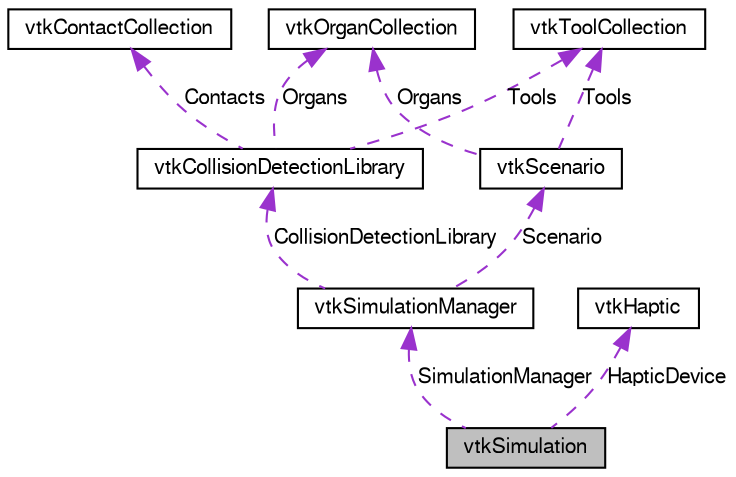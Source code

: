 digraph G
{
  bgcolor="transparent";
  edge [fontname="FreeSans",fontsize="10",labelfontname="FreeSans",labelfontsize="10"];
  node [fontname="FreeSans",fontsize="10",shape=record];
  Node1 [label="vtkSimulation",height=0.2,width=0.4,color="black", fillcolor="grey75", style="filled" fontcolor="black"];
  Node2 -> Node1 [dir=back,color="darkorchid3",fontsize="10",style="dashed",label="SimulationManager"];
  Node2 [label="vtkSimulationManager",height=0.2,width=0.4,color="black",URL="$classvtkSimulationManager.html",tooltip="Implementation of the simulation manager. Checks for collisions and executes updating..."];
  Node3 -> Node2 [dir=back,color="darkorchid3",fontsize="10",style="dashed",label="Scenario"];
  Node3 [label="vtkScenario",height=0.2,width=0.4,color="black",URL="$classvtkScenario.html",tooltip="Implementation of the simulation scenario. All the elements in the scenario (organs..."];
  Node4 -> Node3 [dir=back,color="darkorchid3",fontsize="10",style="dashed",label="Tools"];
  Node4 [label="vtkToolCollection",height=0.2,width=0.4,color="black",URL="$classvtkToolCollection.html",tooltip="Collection of tools."];
  Node5 -> Node3 [dir=back,color="darkorchid3",fontsize="10",style="dashed",label="Organs"];
  Node5 [label="vtkOrganCollection",height=0.2,width=0.4,color="black",URL="$classvtkOrganCollection.html",tooltip="Collection of organs."];
  Node6 -> Node2 [dir=back,color="darkorchid3",fontsize="10",style="dashed",label="CollisionDetectionLibrary"];
  Node6 [label="vtkCollisionDetectionLibrary",height=0.2,width=0.4,color="black",URL="$classvtkCollisionDetectionLibrary.html",tooltip="Generic interface of the Collision Detection Library."];
  Node7 -> Node6 [dir=back,color="darkorchid3",fontsize="10",style="dashed",label="Contacts"];
  Node7 [label="vtkContactCollection",height=0.2,width=0.4,color="black",URL="$classvtkContactCollection.html",tooltip="Collection of contact information."];
  Node4 -> Node6 [dir=back,color="darkorchid3",fontsize="10",style="dashed",label="Tools"];
  Node5 -> Node6 [dir=back,color="darkorchid3",fontsize="10",style="dashed",label="Organs"];
  Node8 -> Node1 [dir=back,color="darkorchid3",fontsize="10",style="dashed",label="HapticDevice"];
  Node8 [label="vtkHaptic",height=0.2,width=0.4,color="black",URL="$classvtkHaptic.html",tooltip="Generic Haptic Class."];
}
